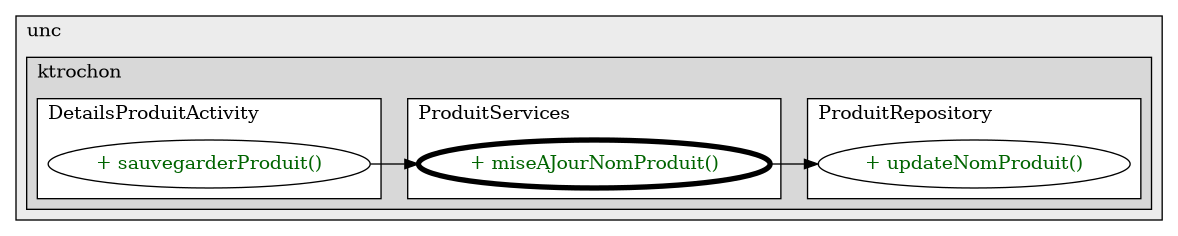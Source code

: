 @startuml

/' diagram meta data start
config=CallConfiguration;
{
  "rootMethod": "nc.unc.ktrochon.pocketlist.service.ProduitServices#miseAJourNomProduit(Context,Produit,String)",
  "projectClassification": {
    "searchMode": "OpenProject", // OpenProject, AllProjects
    "includedProjects": "",
    "pathEndKeywords": "*.impl",
    "isClientPath": "",
    "isClientName": "",
    "isTestPath": "",
    "isTestName": "",
    "isMappingPath": "",
    "isMappingName": "",
    "isDataAccessPath": "",
    "isDataAccessName": "",
    "isDataStructurePath": "",
    "isDataStructureName": "",
    "isInterfaceStructuresPath": "",
    "isInterfaceStructuresName": "",
    "isEntryPointPath": "",
    "isEntryPointName": "",
    "treatFinalFieldsAsMandatory": false
  },
  "graphRestriction": {
    "classPackageExcludeFilter": "",
    "classPackageIncludeFilter": "",
    "classNameExcludeFilter": "",
    "classNameIncludeFilter": "",
    "methodNameExcludeFilter": "",
    "methodNameIncludeFilter": "",
    "removeByInheritance": "", // inheritance/annotation based filtering is done in a second step
    "removeByAnnotation": "",
    "removeByClassPackage": "", // cleanup the graph after inheritance/annotation based filtering is done
    "removeByClassName": "",
    "cutMappings": false,
    "cutEnum": true,
    "cutTests": true,
    "cutClient": true,
    "cutDataAccess": true,
    "cutInterfaceStructures": true,
    "cutDataStructures": true,
    "cutGetterAndSetter": true,
    "cutConstructors": true
  },
  "graphTraversal": {
    "forwardDepth": 3,
    "backwardDepth": 3,
    "classPackageExcludeFilter": "",
    "classPackageIncludeFilter": "",
    "classNameExcludeFilter": "",
    "classNameIncludeFilter": "",
    "methodNameExcludeFilter": "",
    "methodNameIncludeFilter": "",
    "hideMappings": false,
    "hideDataStructures": false,
    "hidePrivateMethods": true,
    "hideInterfaceCalls": true, // indirection: implementation -> interface (is hidden) -> implementation
    "onlyShowApplicationEntryPoints": false, // root node is included
    "useMethodCallsForStructureDiagram": "ForwardOnly" // ForwardOnly, BothDirections, No
  },
  "details": {
    "aggregation": "GroupByClass", // ByClass, GroupByClass, None
    "showMethodParametersTypes": false,
    "showMethodParametersNames": false,
    "showMethodReturnType": false,
    "showPackageLevels": 2,
    "showCallOrder": false,
    "edgeMode": "MethodsOnly", // TypesOnly, MethodsOnly, TypesAndMethods, MethodsAndDirectTypeUsage
    "showDetailedClassStructure": false
  },
  "rootClass": "nc.unc.ktrochon.pocketlist.service.ProduitServices",
  "extensionCallbackMethod": "" // qualified.class.name#methodName - signature: public static String method(String)
}
diagram meta data end '/



digraph g {
    rankdir="LR"
    splines=polyline
    

'nodes 
subgraph cluster_115946 { 
   	label=unc
	labeljust=l
	fillcolor="#ececec"
	style=filled
   
   subgraph cluster_949228562 { 
   	label=ktrochon
	labeljust=l
	fillcolor="#d8d8d8"
	style=filled
   
   subgraph cluster_1943718057 { 
   	label=DetailsProduitActivity
	labeljust=l
	fillcolor=white
	style=filled
   
   DetailsProduitActivity1243990011XXXsauvegarderProduit2666181[
	label="+ sauvegarderProduit()"
	style=filled
	fillcolor=white
	tooltip="DetailsProduitActivity

null"
	fontcolor=darkgreen
];
} 

subgraph cluster_774926626 { 
   	label=ProduitRepository
	labeljust=l
	fillcolor=white
	style=filled
   
   ProduitRepository886306589XXXupdateNomProduit1897515218[
	label="+ updateNomProduit()"
	style=filled
	fillcolor=white
	tooltip="ProduitRepository

null"
	fontcolor=darkgreen
];
} 

subgraph cluster_908840667 { 
   	label=ProduitServices
	labeljust=l
	fillcolor=white
	style=filled
   
   ProduitServices121729986XXXmiseAJourNomProduit500514187[
	label="+ miseAJourNomProduit()"
	style=filled
	fillcolor=white
	tooltip="ProduitServices

null"
	penwidth=4
	fontcolor=darkgreen
];
} 
} 
} 

'edges    
DetailsProduitActivity1243990011XXXsauvegarderProduit2666181 -> ProduitServices121729986XXXmiseAJourNomProduit500514187;
ProduitServices121729986XXXmiseAJourNomProduit500514187 -> ProduitRepository886306589XXXupdateNomProduit1897515218;
    
}
@enduml